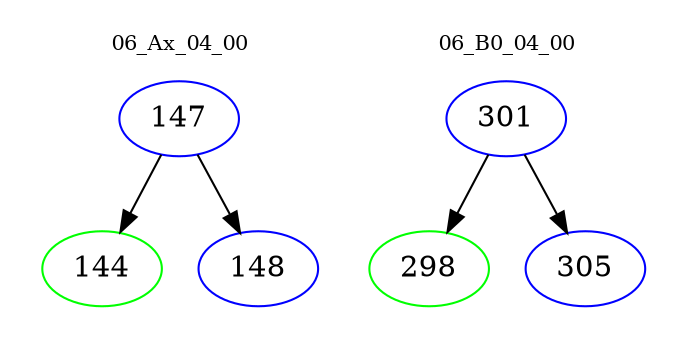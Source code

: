 digraph{
subgraph cluster_0 {
color = white
label = "06_Ax_04_00";
fontsize=10;
T0_147 [label="147", color="blue"]
T0_147 -> T0_144 [color="black"]
T0_144 [label="144", color="green"]
T0_147 -> T0_148 [color="black"]
T0_148 [label="148", color="blue"]
}
subgraph cluster_1 {
color = white
label = "06_B0_04_00";
fontsize=10;
T1_301 [label="301", color="blue"]
T1_301 -> T1_298 [color="black"]
T1_298 [label="298", color="green"]
T1_301 -> T1_305 [color="black"]
T1_305 [label="305", color="blue"]
}
}
